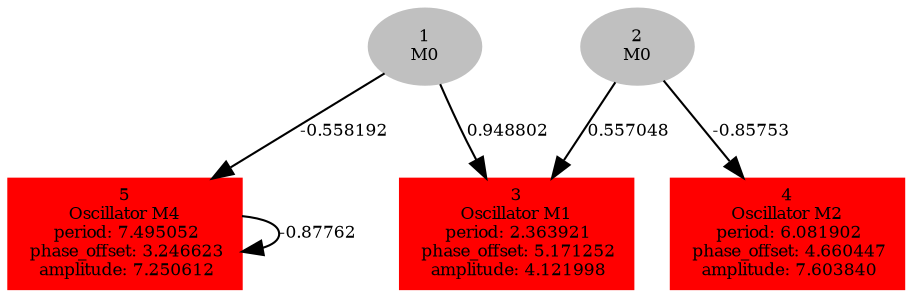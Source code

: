  digraph g{ forcelabels=true;
1[label=<1<BR/>M0>,color="grey",style=filled,fontsize=8];
2[label=<2<BR/>M0>,color="grey",style=filled,fontsize=8];
3 [label=<3<BR />Oscillator M1<BR /> period: 2.363921<BR /> phase_offset: 5.171252<BR /> amplitude: 4.121998>, shape=box,color=red,style=filled,fontsize=8];4 [label=<4<BR />Oscillator M2<BR /> period: 6.081902<BR /> phase_offset: 4.660447<BR /> amplitude: 7.603840>, shape=box,color=red,style=filled,fontsize=8];5 [label=<5<BR />Oscillator M4<BR /> period: 7.495052<BR /> phase_offset: 3.246623<BR /> amplitude: 7.250612>, shape=box,color=red,style=filled,fontsize=8];1 -> 3[label="0.948802 ",fontsize="8"];
1 -> 5[label="-0.558192 ",fontsize="8"];
2 -> 3[label="0.557048 ",fontsize="8"];
2 -> 4[label="-0.85753 ",fontsize="8"];
5 -> 5[label="-0.87762 ",fontsize="8"];
 }
